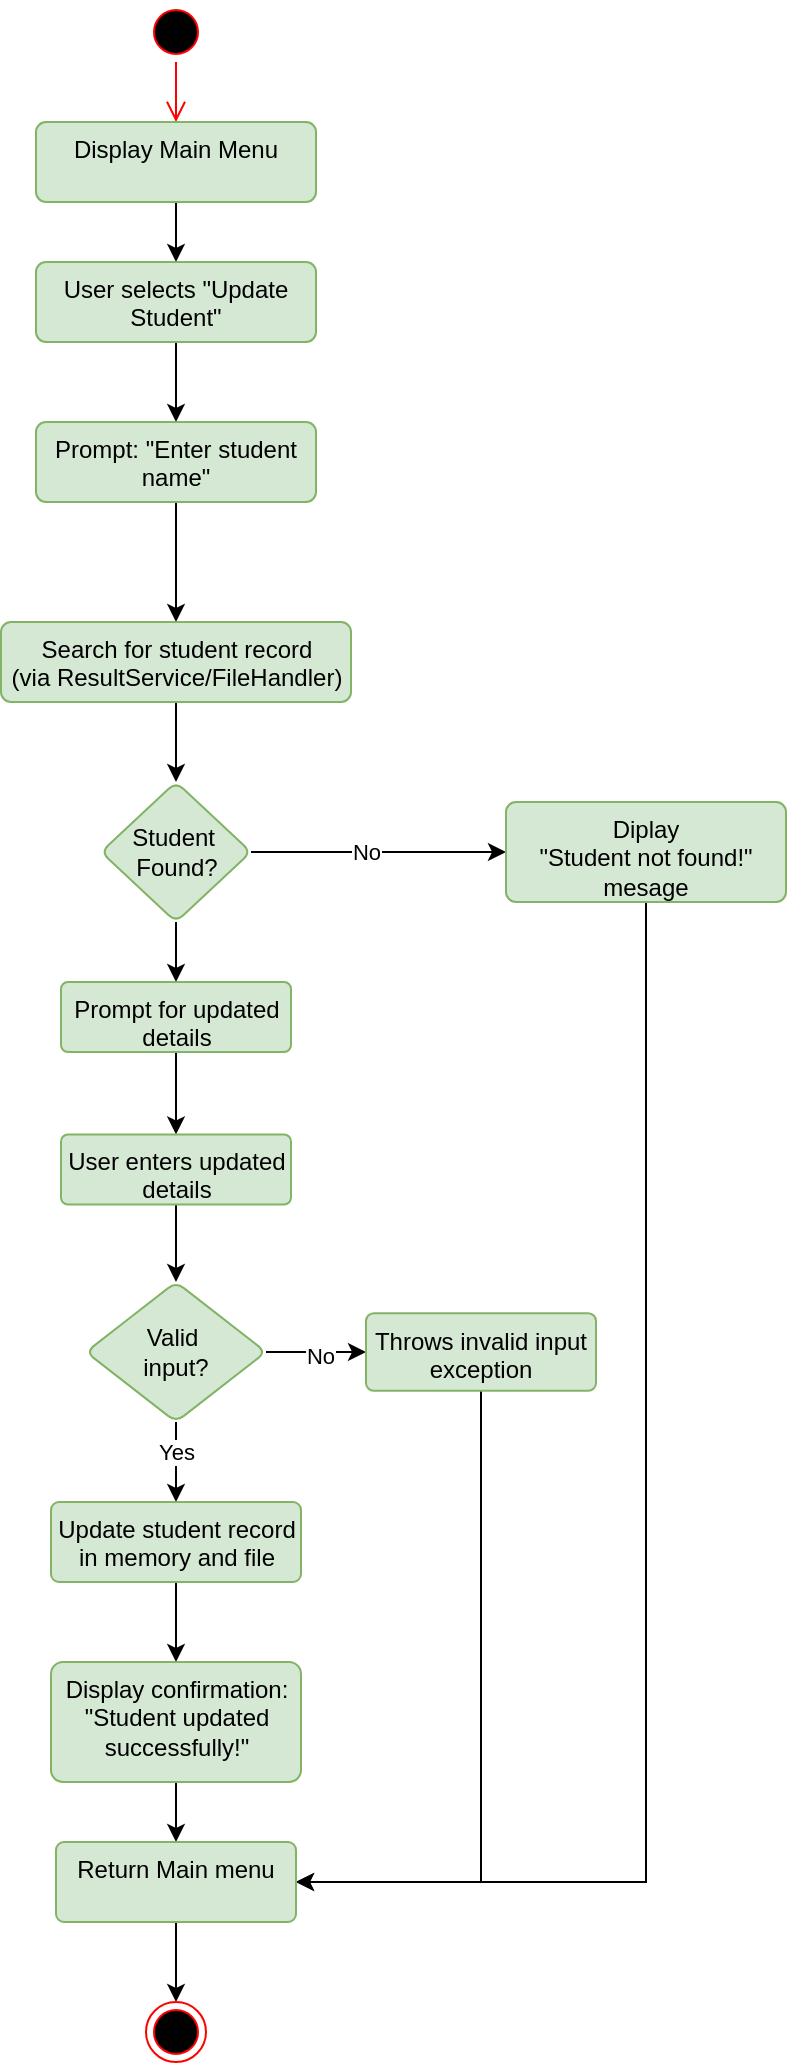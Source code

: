 <mxfile version="26.0.9">
  <diagram name="Page-1" id="soUpoeZzj57btDxGWfVi">
    <mxGraphModel dx="1764" dy="1238" grid="1" gridSize="10" guides="1" tooltips="1" connect="1" arrows="1" fold="1" page="1" pageScale="1" pageWidth="850" pageHeight="1100" math="0" shadow="0">
      <root>
        <mxCell id="0" />
        <mxCell id="1" parent="0" />
        <mxCell id="tme6JWVOi_Y_XNXNoUK_-1" value="" style="ellipse;html=1;shape=startState;fillColor=#000000;strokeColor=#ff0000;" parent="1" vertex="1">
          <mxGeometry x="325" y="20" width="30" height="30" as="geometry" />
        </mxCell>
        <mxCell id="tme6JWVOi_Y_XNXNoUK_-2" value="" style="edgeStyle=orthogonalEdgeStyle;html=1;verticalAlign=bottom;endArrow=open;endSize=8;strokeColor=#ff0000;rounded=0;" parent="1" source="tme6JWVOi_Y_XNXNoUK_-3" edge="1">
          <mxGeometry relative="1" as="geometry">
            <mxPoint x="340" y="110" as="targetPoint" />
          </mxGeometry>
        </mxCell>
        <mxCell id="tme6JWVOi_Y_XNXNoUK_-5" value="" style="edgeStyle=orthogonalEdgeStyle;rounded=0;orthogonalLoop=1;jettySize=auto;html=1;" parent="1" source="tme6JWVOi_Y_XNXNoUK_-3" target="tme6JWVOi_Y_XNXNoUK_-4" edge="1">
          <mxGeometry relative="1" as="geometry" />
        </mxCell>
        <mxCell id="tme6JWVOi_Y_XNXNoUK_-7" value="" style="edgeStyle=orthogonalEdgeStyle;rounded=0;orthogonalLoop=1;jettySize=auto;html=1;" parent="1" source="tme6JWVOi_Y_XNXNoUK_-4" target="tme6JWVOi_Y_XNXNoUK_-6" edge="1">
          <mxGeometry relative="1" as="geometry" />
        </mxCell>
        <mxCell id="tme6JWVOi_Y_XNXNoUK_-4" value="User selects &quot;Update Student&quot;" style="html=1;align=center;verticalAlign=top;rounded=1;absoluteArcSize=1;arcSize=10;dashed=0;whiteSpace=wrap;fillColor=#d5e8d4;strokeColor=#82b366;" parent="1" vertex="1">
          <mxGeometry x="270" y="150" width="140" height="40" as="geometry" />
        </mxCell>
        <mxCell id="tme6JWVOi_Y_XNXNoUK_-11" value="" style="edgeStyle=orthogonalEdgeStyle;rounded=0;orthogonalLoop=1;jettySize=auto;html=1;" parent="1" source="tme6JWVOi_Y_XNXNoUK_-6" target="tme6JWVOi_Y_XNXNoUK_-10" edge="1">
          <mxGeometry relative="1" as="geometry" />
        </mxCell>
        <mxCell id="tme6JWVOi_Y_XNXNoUK_-6" value="Prompt: &quot;Enter student name&quot;" style="html=1;align=center;verticalAlign=top;rounded=1;absoluteArcSize=1;arcSize=10;dashed=0;whiteSpace=wrap;fillColor=#d5e8d4;strokeColor=#82b366;" parent="1" vertex="1">
          <mxGeometry x="270" y="230" width="140" height="40" as="geometry" />
        </mxCell>
        <mxCell id="tme6JWVOi_Y_XNXNoUK_-13" value="" style="edgeStyle=orthogonalEdgeStyle;rounded=0;orthogonalLoop=1;jettySize=auto;html=1;" parent="1" source="tme6JWVOi_Y_XNXNoUK_-10" target="tme6JWVOi_Y_XNXNoUK_-12" edge="1">
          <mxGeometry relative="1" as="geometry" />
        </mxCell>
        <mxCell id="tme6JWVOi_Y_XNXNoUK_-10" value="Search for student record &lt;div&gt;(via ResultService/FileHandler)&lt;br&gt;&lt;/div&gt;" style="html=1;align=center;verticalAlign=top;rounded=1;absoluteArcSize=1;arcSize=10;dashed=0;whiteSpace=wrap;fillColor=#d5e8d4;strokeColor=#82b366;" parent="1" vertex="1">
          <mxGeometry x="252.5" y="330" width="175" height="40" as="geometry" />
        </mxCell>
        <mxCell id="tme6JWVOi_Y_XNXNoUK_-17" value="" style="edgeStyle=orthogonalEdgeStyle;rounded=0;orthogonalLoop=1;jettySize=auto;html=1;" parent="1" source="tme6JWVOi_Y_XNXNoUK_-12" target="tme6JWVOi_Y_XNXNoUK_-16" edge="1">
          <mxGeometry relative="1" as="geometry" />
        </mxCell>
        <mxCell id="tme6JWVOi_Y_XNXNoUK_-18" value="No" style="edgeLabel;html=1;align=center;verticalAlign=middle;resizable=0;points=[];" parent="tme6JWVOi_Y_XNXNoUK_-17" vertex="1" connectable="0">
          <mxGeometry x="-0.104" relative="1" as="geometry">
            <mxPoint as="offset" />
          </mxGeometry>
        </mxCell>
        <mxCell id="tme6JWVOi_Y_XNXNoUK_-20" value="" style="edgeStyle=orthogonalEdgeStyle;rounded=0;orthogonalLoop=1;jettySize=auto;html=1;" parent="1" source="tme6JWVOi_Y_XNXNoUK_-12" target="tme6JWVOi_Y_XNXNoUK_-19" edge="1">
          <mxGeometry relative="1" as="geometry" />
        </mxCell>
        <mxCell id="tme6JWVOi_Y_XNXNoUK_-12" value="&lt;div&gt;&lt;br&gt;&lt;/div&gt;&lt;div&gt;Student&amp;nbsp;&lt;/div&gt;&lt;div&gt;Found?&lt;/div&gt;" style="rhombus;whiteSpace=wrap;html=1;verticalAlign=top;rounded=1;arcSize=10;dashed=0;fillColor=#d5e8d4;strokeColor=#82b366;" parent="1" vertex="1">
          <mxGeometry x="302.5" y="410" width="75" height="70" as="geometry" />
        </mxCell>
        <mxCell id="tme6JWVOi_Y_XNXNoUK_-34" style="edgeStyle=orthogonalEdgeStyle;rounded=0;orthogonalLoop=1;jettySize=auto;html=1;exitX=0.5;exitY=1;exitDx=0;exitDy=0;entryX=1;entryY=0.5;entryDx=0;entryDy=0;" parent="1" source="tme6JWVOi_Y_XNXNoUK_-16" target="tme6JWVOi_Y_XNXNoUK_-37" edge="1">
          <mxGeometry relative="1" as="geometry" />
        </mxCell>
        <mxCell id="tme6JWVOi_Y_XNXNoUK_-16" value="Diplay&lt;div&gt;&quot;Student not found!&quot; mesage&lt;/div&gt;" style="whiteSpace=wrap;html=1;verticalAlign=top;rounded=1;arcSize=10;dashed=0;fillColor=#d5e8d4;strokeColor=#82b366;" parent="1" vertex="1">
          <mxGeometry x="505" y="420" width="140" height="50" as="geometry" />
        </mxCell>
        <mxCell id="tme6JWVOi_Y_XNXNoUK_-22" value="" style="edgeStyle=orthogonalEdgeStyle;rounded=0;orthogonalLoop=1;jettySize=auto;html=1;" parent="1" source="tme6JWVOi_Y_XNXNoUK_-19" target="tme6JWVOi_Y_XNXNoUK_-21" edge="1">
          <mxGeometry relative="1" as="geometry" />
        </mxCell>
        <mxCell id="tme6JWVOi_Y_XNXNoUK_-19" value="Prompt for updated details" style="whiteSpace=wrap;html=1;verticalAlign=top;rounded=1;arcSize=10;dashed=0;fillColor=#d5e8d4;strokeColor=#82b366;" parent="1" vertex="1">
          <mxGeometry x="282.5" y="510" width="115" height="35" as="geometry" />
        </mxCell>
        <mxCell id="tme6JWVOi_Y_XNXNoUK_-24" value="" style="edgeStyle=orthogonalEdgeStyle;rounded=0;orthogonalLoop=1;jettySize=auto;html=1;" parent="1" source="tme6JWVOi_Y_XNXNoUK_-21" target="tme6JWVOi_Y_XNXNoUK_-23" edge="1">
          <mxGeometry relative="1" as="geometry" />
        </mxCell>
        <mxCell id="tme6JWVOi_Y_XNXNoUK_-21" value="User enters updated details" style="whiteSpace=wrap;html=1;verticalAlign=top;rounded=1;arcSize=10;dashed=0;fillColor=#d5e8d4;strokeColor=#82b366;" parent="1" vertex="1">
          <mxGeometry x="282.5" y="586.25" width="115" height="35" as="geometry" />
        </mxCell>
        <mxCell id="tme6JWVOi_Y_XNXNoUK_-26" value="" style="edgeStyle=orthogonalEdgeStyle;rounded=0;orthogonalLoop=1;jettySize=auto;html=1;" parent="1" source="tme6JWVOi_Y_XNXNoUK_-23" target="tme6JWVOi_Y_XNXNoUK_-25" edge="1">
          <mxGeometry relative="1" as="geometry" />
        </mxCell>
        <mxCell id="tme6JWVOi_Y_XNXNoUK_-27" value="No" style="edgeLabel;html=1;align=center;verticalAlign=middle;resizable=0;points=[];" parent="tme6JWVOi_Y_XNXNoUK_-26" vertex="1" connectable="0">
          <mxGeometry x="0.073" y="-2" relative="1" as="geometry">
            <mxPoint as="offset" />
          </mxGeometry>
        </mxCell>
        <mxCell id="tme6JWVOi_Y_XNXNoUK_-29" value="" style="edgeStyle=orthogonalEdgeStyle;rounded=0;orthogonalLoop=1;jettySize=auto;html=1;" parent="1" source="tme6JWVOi_Y_XNXNoUK_-23" target="tme6JWVOi_Y_XNXNoUK_-28" edge="1">
          <mxGeometry relative="1" as="geometry" />
        </mxCell>
        <mxCell id="tme6JWVOi_Y_XNXNoUK_-42" value="Yes" style="edgeLabel;html=1;align=center;verticalAlign=middle;resizable=0;points=[];" parent="tme6JWVOi_Y_XNXNoUK_-29" vertex="1" connectable="0">
          <mxGeometry x="-0.248" relative="1" as="geometry">
            <mxPoint as="offset" />
          </mxGeometry>
        </mxCell>
        <mxCell id="tme6JWVOi_Y_XNXNoUK_-23" value="&lt;div&gt;&lt;br&gt;&lt;/div&gt;&lt;div&gt;&lt;span style=&quot;background-color: transparent; color: light-dark(rgb(0, 0, 0), rgb(255, 255, 255));&quot;&gt;Valid&amp;nbsp;&lt;/span&gt;&lt;br&gt;&lt;/div&gt;&lt;div&gt;input?&lt;/div&gt;" style="rhombus;whiteSpace=wrap;html=1;verticalAlign=top;rounded=1;arcSize=10;dashed=0;fillColor=#d5e8d4;strokeColor=#82b366;" parent="1" vertex="1">
          <mxGeometry x="295" y="660" width="90" height="70" as="geometry" />
        </mxCell>
        <mxCell id="tme6JWVOi_Y_XNXNoUK_-33" style="edgeStyle=orthogonalEdgeStyle;rounded=0;orthogonalLoop=1;jettySize=auto;html=1;entryX=1;entryY=0.5;entryDx=0;entryDy=0;exitX=0.5;exitY=1;exitDx=0;exitDy=0;" parent="1" source="tme6JWVOi_Y_XNXNoUK_-25" target="tme6JWVOi_Y_XNXNoUK_-37" edge="1">
          <mxGeometry relative="1" as="geometry" />
        </mxCell>
        <mxCell id="tme6JWVOi_Y_XNXNoUK_-25" value="Throws invalid input exception" style="whiteSpace=wrap;html=1;verticalAlign=top;rounded=1;arcSize=10;dashed=0;fillColor=#d5e8d4;strokeColor=#82b366;" parent="1" vertex="1">
          <mxGeometry x="435" y="675.63" width="115" height="38.75" as="geometry" />
        </mxCell>
        <mxCell id="tme6JWVOi_Y_XNXNoUK_-31" value="" style="edgeStyle=orthogonalEdgeStyle;rounded=0;orthogonalLoop=1;jettySize=auto;html=1;" parent="1" source="tme6JWVOi_Y_XNXNoUK_-28" target="tme6JWVOi_Y_XNXNoUK_-30" edge="1">
          <mxGeometry relative="1" as="geometry" />
        </mxCell>
        <mxCell id="tme6JWVOi_Y_XNXNoUK_-28" value="Update student record in memory and file" style="whiteSpace=wrap;html=1;verticalAlign=top;rounded=1;arcSize=10;dashed=0;fillColor=#d5e8d4;strokeColor=#82b366;" parent="1" vertex="1">
          <mxGeometry x="277.5" y="770" width="125" height="40" as="geometry" />
        </mxCell>
        <mxCell id="tme6JWVOi_Y_XNXNoUK_-38" value="" style="edgeStyle=orthogonalEdgeStyle;rounded=0;orthogonalLoop=1;jettySize=auto;html=1;" parent="1" source="tme6JWVOi_Y_XNXNoUK_-30" target="tme6JWVOi_Y_XNXNoUK_-37" edge="1">
          <mxGeometry relative="1" as="geometry" />
        </mxCell>
        <mxCell id="tme6JWVOi_Y_XNXNoUK_-30" value="Display confirmation:&lt;div&gt;&quot;Student updated successfully!&quot;&lt;/div&gt;" style="whiteSpace=wrap;html=1;verticalAlign=top;rounded=1;arcSize=10;dashed=0;fillColor=#d5e8d4;strokeColor=#82b366;" parent="1" vertex="1">
          <mxGeometry x="277.5" y="850" width="125" height="60" as="geometry" />
        </mxCell>
        <mxCell id="tme6JWVOi_Y_XNXNoUK_-40" style="edgeStyle=orthogonalEdgeStyle;rounded=0;orthogonalLoop=1;jettySize=auto;html=1;exitX=0.5;exitY=1;exitDx=0;exitDy=0;entryX=0.5;entryY=0;entryDx=0;entryDy=0;" parent="1" source="tme6JWVOi_Y_XNXNoUK_-37" target="tme6JWVOi_Y_XNXNoUK_-39" edge="1">
          <mxGeometry relative="1" as="geometry" />
        </mxCell>
        <mxCell id="tme6JWVOi_Y_XNXNoUK_-37" value="Return Main menu" style="whiteSpace=wrap;html=1;verticalAlign=top;rounded=1;arcSize=10;dashed=0;fillColor=#d5e8d4;strokeColor=#82b366;" parent="1" vertex="1">
          <mxGeometry x="280" y="940" width="120" height="40" as="geometry" />
        </mxCell>
        <mxCell id="tme6JWVOi_Y_XNXNoUK_-39" value="" style="ellipse;html=1;shape=endState;fillColor=#000000;strokeColor=#ff0000;" parent="1" vertex="1">
          <mxGeometry x="325" y="1020" width="30" height="30" as="geometry" />
        </mxCell>
        <mxCell id="tme6JWVOi_Y_XNXNoUK_-41" value="" style="edgeStyle=orthogonalEdgeStyle;html=1;verticalAlign=bottom;endArrow=open;endSize=8;strokeColor=#ff0000;rounded=0;" parent="1" source="tme6JWVOi_Y_XNXNoUK_-1" target="tme6JWVOi_Y_XNXNoUK_-3" edge="1">
          <mxGeometry relative="1" as="geometry">
            <mxPoint x="340" y="110" as="targetPoint" />
            <mxPoint x="340" y="50" as="sourcePoint" />
          </mxGeometry>
        </mxCell>
        <mxCell id="tme6JWVOi_Y_XNXNoUK_-3" value="Display Main Menu" style="html=1;align=center;verticalAlign=top;rounded=1;absoluteArcSize=1;arcSize=10;dashed=0;whiteSpace=wrap;fillColor=#d5e8d4;strokeColor=#82b366;" parent="1" vertex="1">
          <mxGeometry x="270" y="80" width="140" height="40" as="geometry" />
        </mxCell>
      </root>
    </mxGraphModel>
  </diagram>
</mxfile>

